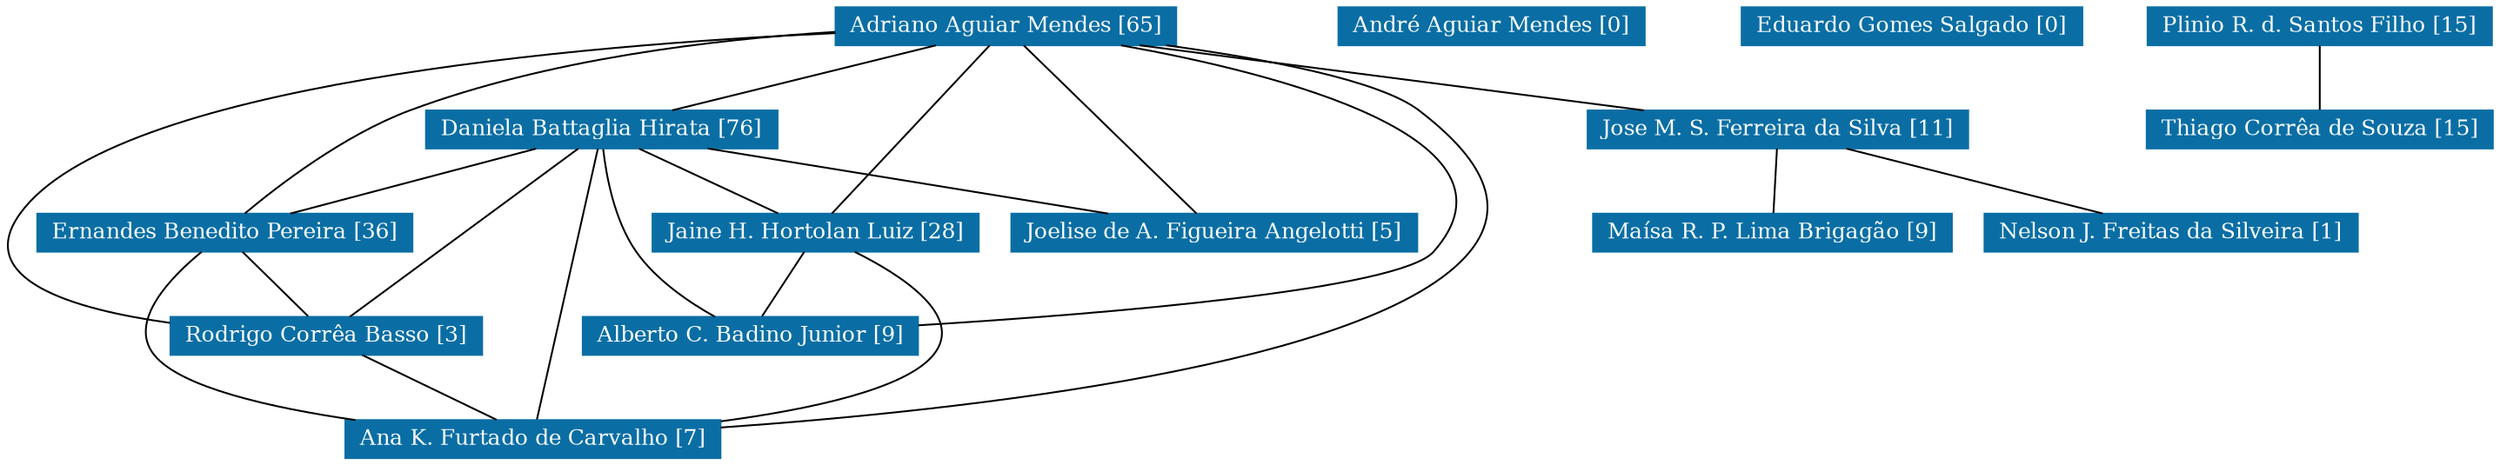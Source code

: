 strict graph grafo1 {
	graph [bb="0,0,1164.1,249",
		id=grafo1,
		overlap=False
	];
	node [fontsize=12,
		label="\N",
		shape=rectangle,
		style=filled
	];
	0	 [URL="membro-2926571414651131.html",
		color="#0A6EA4",
		fontcolor="#FFFFFF",
		height=0.29167,
		label="Adriano Aguiar Mendes [65]",
		pos="472.64,238.5",
		width=2.1389];
	2	 [URL="membro-5292381247624407.html",
		color="#0A6EA4",
		fontcolor="#FFFFFF",
		height=0.29167,
		label="Daniela Battaglia Hirata [76]",
		pos="301.64,181.5",
		width=2.1528];
	0 -- 2	 [pos="440.88,227.91 410.16,217.67 363.89,202.25 333.23,192.03"];
	4	 [URL="membro-0524540000904823.html",
		color="#0A6EA4",
		fontcolor="#FFFFFF",
		height=0.29167,
		label="Ernandes Benedito Pereira [36]",
		pos="114.64,124.5",
		width=2.3056];
	0 -- 4	 [pos="395.53,233.01 343,227.27 272.72,215.61 214.64,192 179.71,177.8 144.46,150.2 126.61,135.06"];
	5	 [URL="membro-3433047807065363.html",
		color="#0A6EA4",
		fontcolor="#FFFFFF",
		height=0.29167,
		label="Jaine H. Hortolan Luiz [28]",
		pos="403.64,124.5",
		width=2.0694];
	0 -- 5	 [pos="466.27,227.98 453.19,206.37 423.43,157.19 410.19,135.33"];
	6	 [URL="membro-3798416800583466.html",
		color="#0A6EA4",
		fontcolor="#FFFFFF",
		height=0.29167,
		label="Joelise de A. Figueira Angelotti [5]",
		pos="587.64,124.5",
		width=2.5278];
	0 -- 6	 [pos="483.25,227.98 505.05,206.37 554.66,157.19 576.72,135.33"];
	7	 [URL="membro-0436922594542722.html",
		color="#0A6EA4",
		fontcolor="#FFFFFF",
		height=0.29167,
		label="Jose M. S. Ferreira da Silva [11]",
		pos="857.64,181.5",
		width=2.3611];
	0 -- 7	 [pos="543.7,227.98 612.9,217.73 717.49,202.25 786.67,192.01"];
	10	 [URL="membro-4043789557049115.html",
		color="#0A6EA4",
		fontcolor="#FFFFFF",
		height=0.29167,
		label="Rodrigo Corrêa Basso [3]",
		pos="165.64,67.5",
		width=1.9444];
	0 -- 10	 [pos="395.35,232.9 278.12,222.52 64.524,195.58 22.639,135 0,102.26 48.884,84.95 95.531,76.098"];
	12	 [URL="membro-6244428434217018.html",
		color="#0A6EA4",
		fontcolor="#FFFFFF",
		height=0.29167,
		label="Alberto C. Badino Junior [9]",
		pos="368.64,67.5",
		width=2.1389];
	0 -- 12	 [pos="530.01,227.98 609.73,210.94 738.78,173.13 687.64,114 672.01,95.929 535.32,81.278 446.01,73.524"];
	14	 [URL="membro-8233720168272812.html",
		color="#0A6EA4",
		fontcolor="#FFFFFF",
		height=0.29167,
		label="Ana K. Furtado de Carvalho [7]",
		pos="263.64,10.5",
		width=2.375];
	0 -- 14	 [pos="549.79,228.04 599.52,220.01 658.53,207.64 678.64,192 707.83,169.29 730.52,143.06 707.64,114 664.01,58.572 465.88,30.153 349.55,18.004"];
	2 -- 4	 [pos="266.9,170.91 233.32,160.67 182.71,145.25 149.19,135.03"];
	2 -- 5	 [pos="320.83,170.78 339.06,160.59 366.33,145.35 384.54,135.17"];
	2 -- 6	 [pos="354.43,170.98 405.76,160.75 483.29,145.3 534.67,135.06"];
	2 -- 10	 [pos="289.09,170.98 263.31,149.37 204.64,100.19 178.56,78.328"];
	2 -- 12	 [pos="302.68,170.74 304.42,156.81 308.86,132.14 319.64,114 328.27,99.481 342.69,86.583 353.66,78.076"];
	2 -- 14	 [pos="299.26,170.8 292.44,140.09 272.84,51.897 266.02,21.193"];
	4 -- 10	 [pos="124.23,113.78 133.35,103.59 146.99,88.348 156.09,78.173"];
	4 -- 14	 [pos="103.71,113.54 90.937,99.382 73.157,74.481 86.639,57 99.396,40.458 145.75,28.641 187.82,21.059"];
	5 -- 12	 [pos="397.06,113.78 390.8,103.59 381.44,88.348 375.19,78.173"];
	5 -- 14	 [pos="421.55,113.88 441.86,100.51 470.25,76.864 454.64,57 441.17,39.859 393.58,28.246 349.28,20.912"];
	8	 [URL="membro-6853382226977684.html",
		color="#0A6EA4",
		fontcolor="#FFFFFF",
		height=0.29167,
		label="Nelson J. Freitas da Silveira [1]",
		pos="1036.6,124.5",
		width=2.2778];
	7 -- 8	 [pos="890.89,170.91 923.04,160.67 971.48,145.25 1003.6,135.03"];
	13	 [URL="membro-0963588859777460.html",
		color="#0A6EA4",
		fontcolor="#FFFFFF",
		height=0.29167,
		label="Maísa R. P. Lima Brigagão [9]",
		pos="855.64,124.5",
		width=2.25];
	7 -- 13	 [pos="857.26,170.78 856.91,160.59 856.37,145.35 856.01,135.17"];
	10 -- 14	 [pos="184.07,56.779 201.59,46.588 227.8,31.348 245.29,21.173"];
	1	 [URL="membro-1409264122407992.html",
		color="#0A6EA4",
		fontcolor="#FFFFFF",
		height=0.29167,
		label="André Aguiar Mendes [0]",
		pos="702.64,238.5",
		width=1.9306];
	3	 [URL="membro-2363460036599181.html",
		color="#0A6EA4",
		fontcolor="#FFFFFF",
		height=0.29167,
		label="Eduardo Gomes Salgado [0]",
		pos="898.64,238.5",
		width=2.1111];
	9	 [URL="membro-0595142298134685.html",
		color="#0A6EA4",
		fontcolor="#FFFFFF",
		height=0.29167,
		label="Plinio R. d. Santos Filho [15]",
		pos="1086.6,238.5",
		width=2.1528];
	11	 [URL="membro-2834667104138232.html",
		color="#0A6EA4",
		fontcolor="#FFFFFF",
		height=0.29167,
		label="Thiago Corrêa de Souza [15]",
		pos="1086.6,181.5",
		width=2.1528];
	9 -- 11	 [pos="1086.6,227.78 1086.6,217.59 1086.6,202.35 1086.6,192.17"];
}
